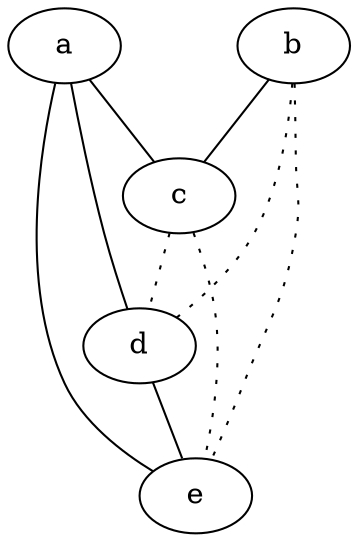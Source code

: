graph {
a -- c;
a -- d;
a -- e;
b -- c;
b -- d [style=dotted];
b -- e [style=dotted];
c -- d [style=dotted];
c -- e [style=dotted];
d -- e;
}
